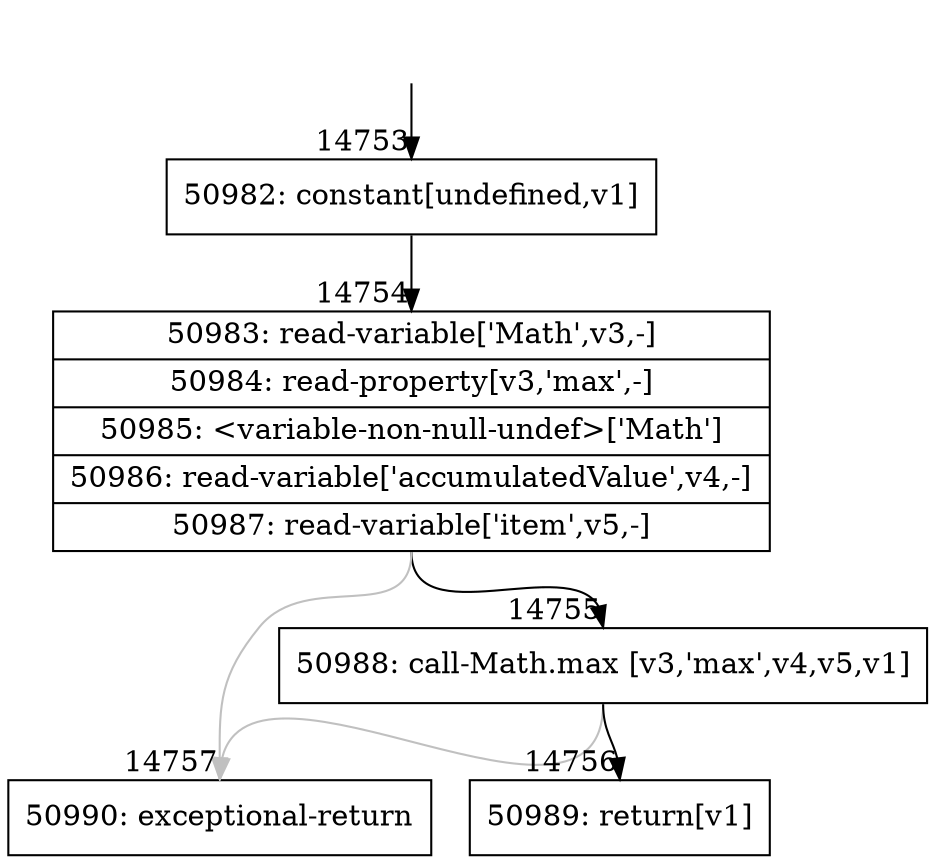 digraph {
rankdir="TD"
BB_entry1235[shape=none,label=""];
BB_entry1235 -> BB14753 [tailport=s, headport=n, headlabel="    14753"]
BB14753 [shape=record label="{50982: constant[undefined,v1]}" ] 
BB14753 -> BB14754 [tailport=s, headport=n, headlabel="      14754"]
BB14754 [shape=record label="{50983: read-variable['Math',v3,-]|50984: read-property[v3,'max',-]|50985: \<variable-non-null-undef\>['Math']|50986: read-variable['accumulatedValue',v4,-]|50987: read-variable['item',v5,-]}" ] 
BB14754 -> BB14755 [tailport=s, headport=n, headlabel="      14755"]
BB14754 -> BB14757 [tailport=s, headport=n, color=gray, headlabel="      14757"]
BB14755 [shape=record label="{50988: call-Math.max [v3,'max',v4,v5,v1]}" ] 
BB14755 -> BB14756 [tailport=s, headport=n, headlabel="      14756"]
BB14755 -> BB14757 [tailport=s, headport=n, color=gray]
BB14756 [shape=record label="{50989: return[v1]}" ] 
BB14757 [shape=record label="{50990: exceptional-return}" ] 
//#$~ 27121
}
